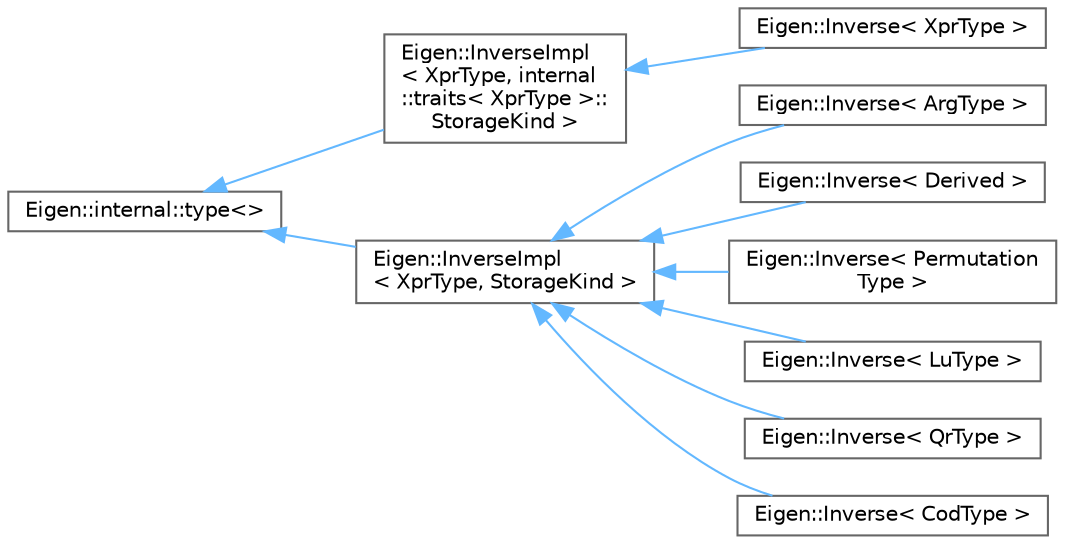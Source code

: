 digraph "类继承关系图"
{
 // LATEX_PDF_SIZE
  bgcolor="transparent";
  edge [fontname=Helvetica,fontsize=10,labelfontname=Helvetica,labelfontsize=10];
  node [fontname=Helvetica,fontsize=10,shape=box,height=0.2,width=0.4];
  rankdir="LR";
  Node0 [id="Node000000",label="Eigen::internal::type\<\>",height=0.2,width=0.4,color="grey40", fillcolor="white", style="filled",URL="$struct_eigen_1_1internal_1_1generic__xpr__base.html",tooltip=" "];
  Node0 -> Node1 [id="edge4602_Node000000_Node000001",dir="back",color="steelblue1",style="solid",tooltip=" "];
  Node1 [id="Node000001",label="Eigen::InverseImpl\l\< XprType, internal\l::traits\< XprType \>::\lStorageKind \>",height=0.2,width=0.4,color="grey40", fillcolor="white", style="filled",URL="$class_eigen_1_1_inverse_impl.html",tooltip=" "];
  Node1 -> Node2 [id="edge4603_Node000001_Node000002",dir="back",color="steelblue1",style="solid",tooltip=" "];
  Node2 [id="Node000002",label="Eigen::Inverse\< XprType \>",height=0.2,width=0.4,color="grey40", fillcolor="white", style="filled",URL="$class_eigen_1_1_inverse.html",tooltip="Expression of the inverse of another expression"];
  Node0 -> Node3 [id="edge4604_Node000000_Node000003",dir="back",color="steelblue1",style="solid",tooltip=" "];
  Node3 [id="Node000003",label="Eigen::InverseImpl\l\< XprType, StorageKind \>",height=0.2,width=0.4,color="grey40", fillcolor="white", style="filled",URL="$class_eigen_1_1_inverse_impl.html",tooltip=" "];
  Node3 -> Node4 [id="edge4605_Node000003_Node000004",dir="back",color="steelblue1",style="solid",tooltip=" "];
  Node4 [id="Node000004",label="Eigen::Inverse\< ArgType \>",height=0.2,width=0.4,color="grey40", fillcolor="white", style="filled",URL="$class_eigen_1_1_inverse.html",tooltip=" "];
  Node3 -> Node5 [id="edge4606_Node000003_Node000005",dir="back",color="steelblue1",style="solid",tooltip=" "];
  Node5 [id="Node000005",label="Eigen::Inverse\< Derived \>",height=0.2,width=0.4,color="grey40", fillcolor="white", style="filled",URL="$class_eigen_1_1_inverse.html",tooltip=" "];
  Node3 -> Node6 [id="edge4607_Node000003_Node000006",dir="back",color="steelblue1",style="solid",tooltip=" "];
  Node6 [id="Node000006",label="Eigen::Inverse\< Permutation\lType \>",height=0.2,width=0.4,color="grey40", fillcolor="white", style="filled",URL="$class_eigen_1_1_inverse.html",tooltip=" "];
  Node3 -> Node7 [id="edge4608_Node000003_Node000007",dir="back",color="steelblue1",style="solid",tooltip=" "];
  Node7 [id="Node000007",label="Eigen::Inverse\< LuType \>",height=0.2,width=0.4,color="grey40", fillcolor="white", style="filled",URL="$class_eigen_1_1_inverse.html",tooltip=" "];
  Node3 -> Node8 [id="edge4609_Node000003_Node000008",dir="back",color="steelblue1",style="solid",tooltip=" "];
  Node8 [id="Node000008",label="Eigen::Inverse\< QrType \>",height=0.2,width=0.4,color="grey40", fillcolor="white", style="filled",URL="$class_eigen_1_1_inverse.html",tooltip=" "];
  Node3 -> Node9 [id="edge4610_Node000003_Node000009",dir="back",color="steelblue1",style="solid",tooltip=" "];
  Node9 [id="Node000009",label="Eigen::Inverse\< CodType \>",height=0.2,width=0.4,color="grey40", fillcolor="white", style="filled",URL="$class_eigen_1_1_inverse.html",tooltip=" "];
}

